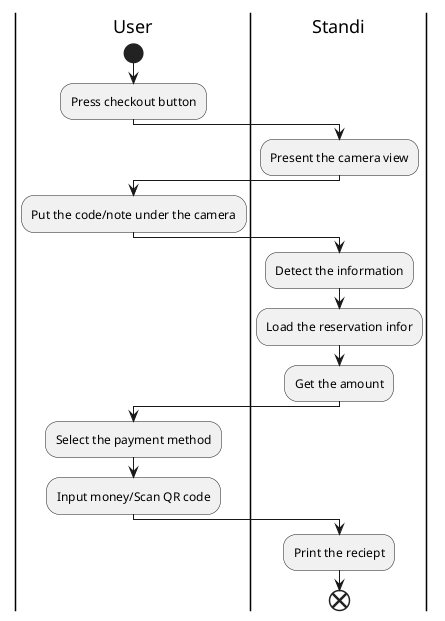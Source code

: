 @startuml Standi checkout

|User|
start
:Press checkout button;
|Standi|
:Present the camera view;
|User|
:Put the code/note under the camera;
|Standi|
:Detect the information;
:Load the reservation infor;
:Get the amount;
|User|
:Select the payment method;
:Input money/Scan QR code;
|Standi|
:Print the reciept;
end

@enduml